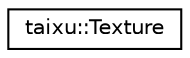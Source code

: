 digraph "Graphical Class Hierarchy"
{
 // LATEX_PDF_SIZE
  edge [fontname="Helvetica",fontsize="10",labelfontname="Helvetica",labelfontsize="10"];
  node [fontname="Helvetica",fontsize="10",shape=record];
  rankdir="LR";
  Node0 [label="taixu::Texture",height=0.2,width=0.4,color="black", fillcolor="white", style="filled",URL="$structtaixu_1_1Texture.html",tooltip=" "];
}
